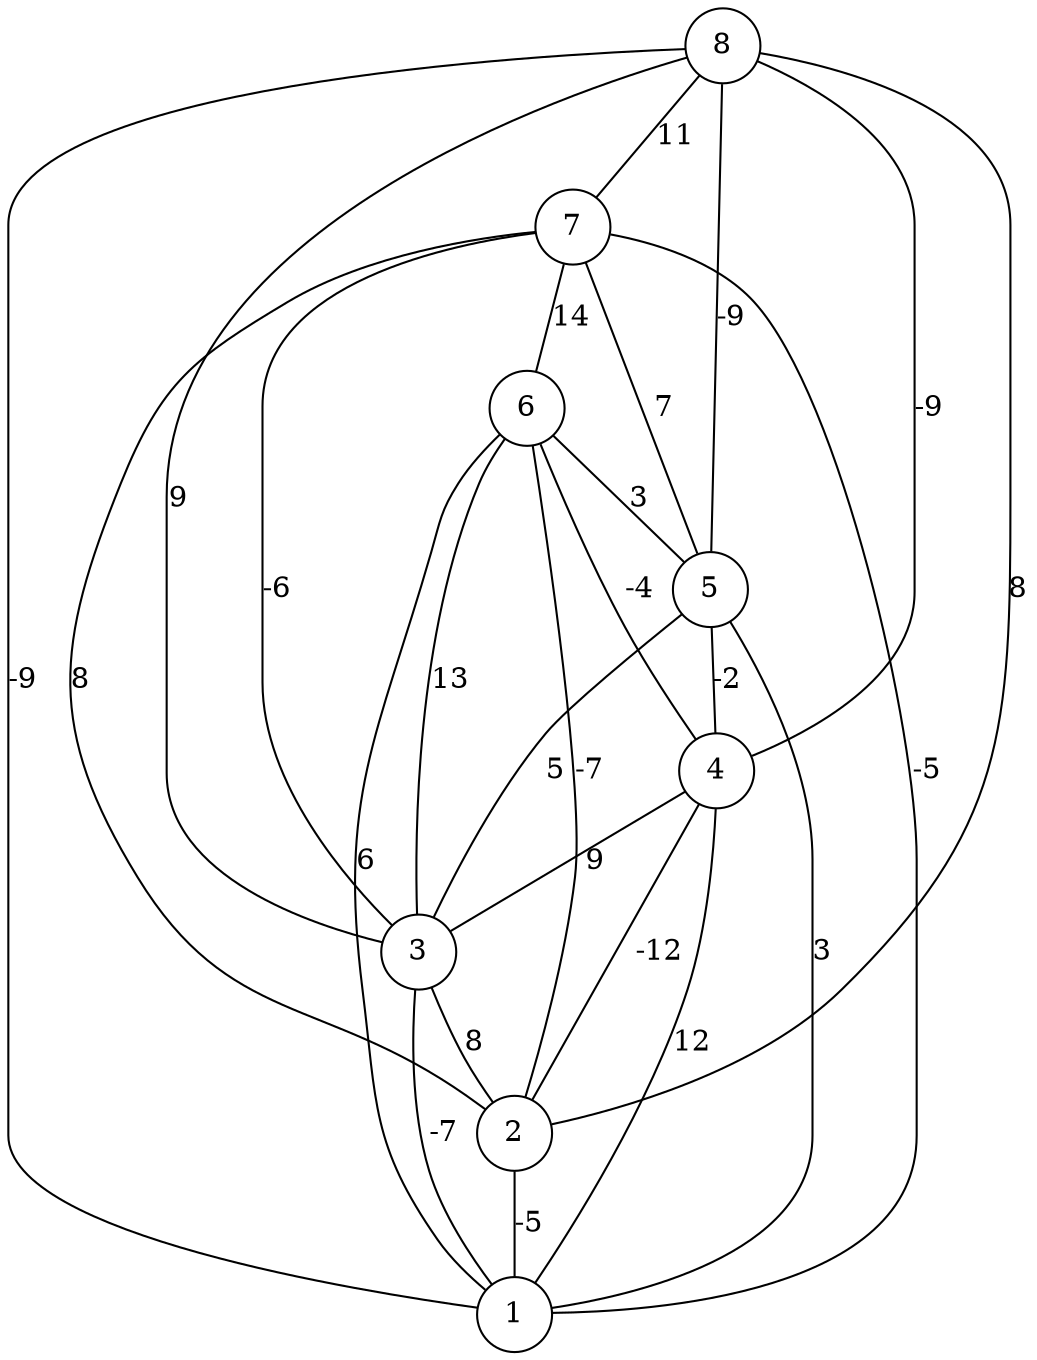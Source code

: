 graph { 
	 fontname="Helvetica,Arial,sans-serif" 
	 node [shape = circle]; 
	 8 -- 1 [label = "-9"];
	 8 -- 2 [label = "8"];
	 8 -- 3 [label = "9"];
	 8 -- 4 [label = "-9"];
	 8 -- 5 [label = "-9"];
	 8 -- 7 [label = "11"];
	 7 -- 1 [label = "-5"];
	 7 -- 2 [label = "8"];
	 7 -- 3 [label = "-6"];
	 7 -- 5 [label = "7"];
	 7 -- 6 [label = "14"];
	 6 -- 1 [label = "6"];
	 6 -- 2 [label = "-7"];
	 6 -- 3 [label = "13"];
	 6 -- 4 [label = "-4"];
	 6 -- 5 [label = "3"];
	 5 -- 1 [label = "3"];
	 5 -- 3 [label = "5"];
	 5 -- 4 [label = "-2"];
	 4 -- 1 [label = "12"];
	 4 -- 2 [label = "-12"];
	 4 -- 3 [label = "9"];
	 3 -- 1 [label = "-7"];
	 3 -- 2 [label = "8"];
	 2 -- 1 [label = "-5"];
	 1;
	 2;
	 3;
	 4;
	 5;
	 6;
	 7;
	 8;
}
